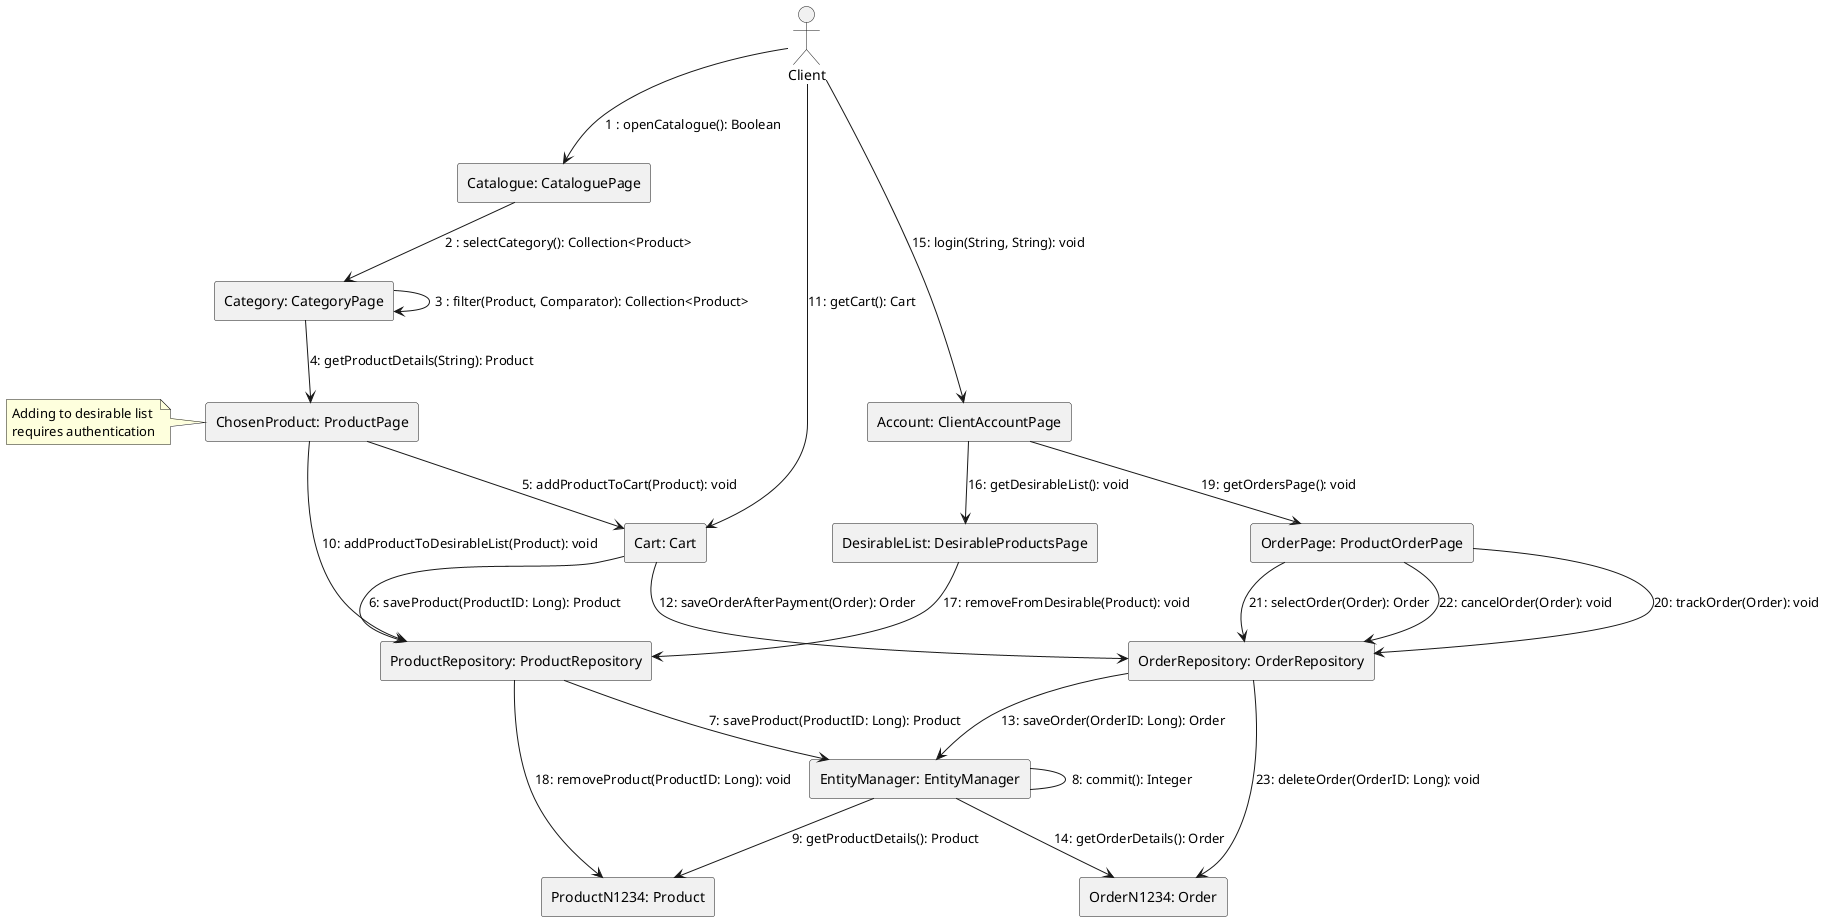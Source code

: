 @startuml
skinparam componentStyle rectangle

actor Client as client

[Catalogue: CataloguePage] as catalogue
[ProductRepository: ProductRepository] as productRepository
[OrderRepository: OrderRepository] as orderRepository
[Category: CategoryPage] as category
[ChosenProduct: ProductPage] as chosen
[ProductN1234: Product] as product
[OrderN1234: Order] as singleOrder
[Cart: Cart] as cart
[Account: ClientAccountPage] as account
[DesirableList: DesirableProductsPage] as desirable
[OrderPage: ProductOrderPage] as orderPage
[EntityManager: EntityManager] as transaction

client --> catalogue : "1 : openCatalogue(): Boolean"
catalogue --> category : "2 : selectCategory(): Collection<Product>"
category --> category: "3 : filter(Product, Comparator): Collection<Product>"
category --> chosen: "4: getProductDetails(String): Product"

chosen --> cart: "5: addProductToCart(Product): void"
cart --> productRepository: "6: saveProduct(ProductID: Long): Product"
productRepository --> transaction: "7: saveProduct(ProductID: Long): Product"
transaction -- transaction: "8: commit(): Integer"
transaction --> product: "9: getProductDetails(): Product"

note left of chosen
    Adding to desirable list
    requires authentication
end note
chosen --> productRepository: "10: addProductToDesirableList(Product): void"

client --> cart: "11: getCart(): Cart"
cart -> orderRepository: "12: saveOrderAfterPayment(Order): Order"
orderRepository --> transaction: "13: saveOrder(OrderID: Long): Order"
transaction --> singleOrder: "14: getOrderDetails(): Order"

client -->  account: "15: login(String, String): void"
account --> desirable: "16: getDesirableList(): void"
desirable --> productRepository: "17: removeFromDesirable(Product): void"
productRepository --> product: "18: removeProduct(ProductID: Long): void"

account --> orderPage: "19: getOrdersPage(): void"
orderPage --> orderRepository: "20: trackOrder(Order): void"
orderPage --> orderRepository: "21: selectOrder(Order): Order"
orderPage --> orderRepository: "22: cancelOrder(Order): void"
orderRepository --> singleOrder: "23: deleteOrder(OrderID: Long): void"


@enduml